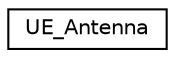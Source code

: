 digraph "Graphical Class Hierarchy"
{
 // LATEX_PDF_SIZE
  edge [fontname="Helvetica",fontsize="10",labelfontname="Helvetica",labelfontsize="10"];
  node [fontname="Helvetica",fontsize="10",shape=record];
  rankdir="LR";
  Node0 [label="UE_Antenna",height=0.2,width=0.4,color="black", fillcolor="white", style="filled",URL="$structUE__Antenna.html",tooltip=" "];
}
